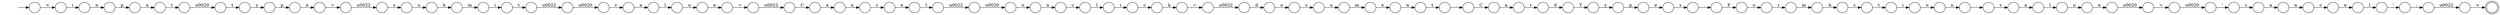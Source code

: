 digraph Automaton {
  rankdir = LR;
  0 [shape=circle,label=""];
  0 -> 93 [label="r"]
  1 [shape=circle,label=""];
  1 -> 39 [label="C"]
  2 [shape=circle,label=""];
  2 -> 34 [label="v"]
  3 [shape=circle,label=""];
  3 -> 44 [label="l"]
  4 [shape=circle,label=""];
  4 -> 20 [label="\u0020"]
  5 [shape=circle,label=""];
  5 -> 90 [label="c"]
  6 [shape=circle,label=""];
  6 -> 77 [label="k"]
  7 [shape=circle,label=""];
  7 -> 67 [label="F"]
  8 [shape=circle,label=""];
  8 -> 60 [label="i"]
  9 [shape=circle,label=""];
  9 -> 52 [label="b"]
  10 [shape=circle,label=""];
  10 -> 74 [label="="]
  11 [shape=circle,label=""];
  11 -> 56 [label="l"]
  12 [shape=circle,label=""];
  12 -> 68 [label="\u0022"]
  13 [shape=circle,label=""];
  13 -> 32 [label="e"]
  14 [shape=circle,label=""];
  14 -> 71 [label="n"]
  15 [shape=circle,label=""];
  15 -> 17 [label="C"]
  16 [shape=circle,label=""];
  16 -> 27 [label="l"]
  17 [shape=circle,label=""];
  17 -> 94 [label="a"]
  18 [shape=circle,label=""];
  18 -> 14 [label="e"]
  19 [shape=circle,label=""];
  19 -> 3 [label="a"]
  20 [shape=circle,label=""];
  20 -> 53 [label="o"]
  21 [shape=circle,label=""];
  21 -> 78 [label="t"]
  22 [shape=circle,label=""];
  22 -> 86 [label=";"]
  23 [shape=circle,label=""];
  23 -> 47 [label="u"]
  24 [shape=circle,label=""];
  24 -> 54 [label="s"]
  25 [shape=circle,label=""];
  25 -> 9 [label="u"]
  26 [shape=circle,label=""];
  26 -> 69 [label="l"]
  27 [shape=circle,label=""];
  27 -> 41 [label="i"]
  28 [shape=circle,label=""];
  28 -> 62 [label="o"]
  29 [shape=circle,label=""];
  29 -> 84 [label="y"]
  30 [shape=circle,label=""];
  30 -> 58 [label="d"]
  31 [shape=circle,label=""];
  31 -> 55 [label=">"]
  32 [shape=circle,label=""];
  32 -> 57 [label="\u0020"]
  33 [shape=circle,label=""];
  33 -> 51 [label="r"]
  34 [shape=circle,label=""];
  34 -> 50 [label="a"]
  35 [shape=circle,label=""];
  35 -> 48 [label="c"]
  36 [shape=circle,label=""];
  36 -> 88 [label="."]
  37 [shape=circle,label=""];
  37 -> 21 [label="\u0020"]
  38 [shape=circle,label=""];
  38 -> 28 [label="i"]
  39 [shape=circle,label=""];
  39 -> 33 [label="a"]
  40 [shape=circle,label=""];
  40 -> 75 [label="p"]
  41 [shape=circle,label=""];
  41 -> 6 [label="c"]
  42 [shape=circle,label=""];
  42 -> 12 [label="="]
  43 [shape=circle,label=""];
  43 -> 79 [label="t"]
  44 [shape=circle,label=""];
  44 -> 13 [label="u"]
  45 [shape=circle,label=""];
  45 -> 35 [label="n"]
  46 [shape=circle,label=""];
  46 -> 64 [label="'"]
  47 [shape=circle,label=""];
  47 -> 10 [label="e"]
  48 [shape=circle,label=""];
  48 -> 11 [label="e"]
  49 [shape=circle,label=""];
  49 -> 24 [label="e"]
  50 [shape=circle,label=""];
  50 -> 23 [label="l"]
  51 [shape=circle,label=""];
  51 -> 91 [label="d"]
  52 [shape=circle,label=""];
  52 -> 70 [label="m"]
  53 [shape=circle,label=""];
  53 -> 61 [label="n"]
  54 [shape=circle,label=""];
  54 -> 7 [label="."]
  55 [shape=doublecircle,label=""];
  56 [shape=circle,label=""];
  56 -> 22 [label="'"]
  57 [shape=circle,label=""];
  57 -> 87 [label="="]
  58 [shape=circle,label=""];
  58 -> 5 [label="o"]
  59 [shape=circle,label=""];
  59 -> 72 [label="c"]
  60 [shape=circle,label=""];
  60 -> 40 [label="n"]
  61 [shape=circle,label=""];
  61 -> 16 [label="c"]
  62 [shape=circle,label=""];
  62 -> 36 [label="n"]
  63 [shape=circle,label=""];
  63 -> 85 [label="p"]
  64 [shape=circle,label=""];
  64 -> 80 [label="c"]
  65 [shape=circle,label=""];
  65 -> 26 [label="e"]
  66 [shape=circle,label=""];
  66 -> 30 [label="\u0022"]
  67 [shape=circle,label=""];
  67 -> 0 [label="o"]
  68 [shape=circle,label=""];
  68 -> 25 [label="s"]
  69 [shape=circle,label=""];
  69 -> 4 [label="\u0022"]
  70 [shape=circle,label=""];
  70 -> 43 [label="i"]
  71 [shape=circle,label=""];
  71 -> 73 [label="t"]
  72 [shape=circle,label=""];
  72 -> 38 [label="t"]
  73 [shape=circle,label=""];
  73 -> 1 [label="."]
  74 [shape=circle,label=""];
  74 -> 15 [label="\u0022"]
  75 [shape=circle,label=""];
  75 -> 83 [label="u"]
  76 [shape=circle,label=""];
  76 -> 65 [label="c"]
  77 [shape=circle,label=""];
  77 -> 66 [label="="]
  78 [shape=circle,label=""];
  78 -> 63 [label="y"]
  79 [shape=circle,label=""];
  79 -> 92 [label="\u0022"]
  80 [shape=circle,label=""];
  80 -> 45 [label="a"]
  81 [shape=circle,label=""];
  initial [shape=plaintext,label=""];
  initial -> 81
  81 -> 8 [label="<"]
  82 [shape=circle,label=""];
  82 -> 18 [label="m"]
  83 [shape=circle,label=""];
  83 -> 37 [label="t"]
  84 [shape=circle,label=""];
  84 -> 49 [label="p"]
  85 [shape=circle,label=""];
  85 -> 42 [label="e"]
  86 [shape=circle,label=""];
  86 -> 31 [label="\u0022"]
  87 [shape=circle,label=""];
  87 -> 46 [label="\u0020"]
  88 [shape=circle,label=""];
  88 -> 19 [label="v"]
  89 [shape=circle,label=""];
  89 -> 59 [label="A"]
  90 [shape=circle,label=""];
  90 -> 82 [label="u"]
  91 [shape=circle,label=""];
  91 -> 29 [label="T"]
  92 [shape=circle,label=""];
  92 -> 2 [label="\u0020"]
  93 [shape=circle,label=""];
  93 -> 89 [label="m"]
  94 [shape=circle,label=""];
  94 -> 76 [label="n"]
}

